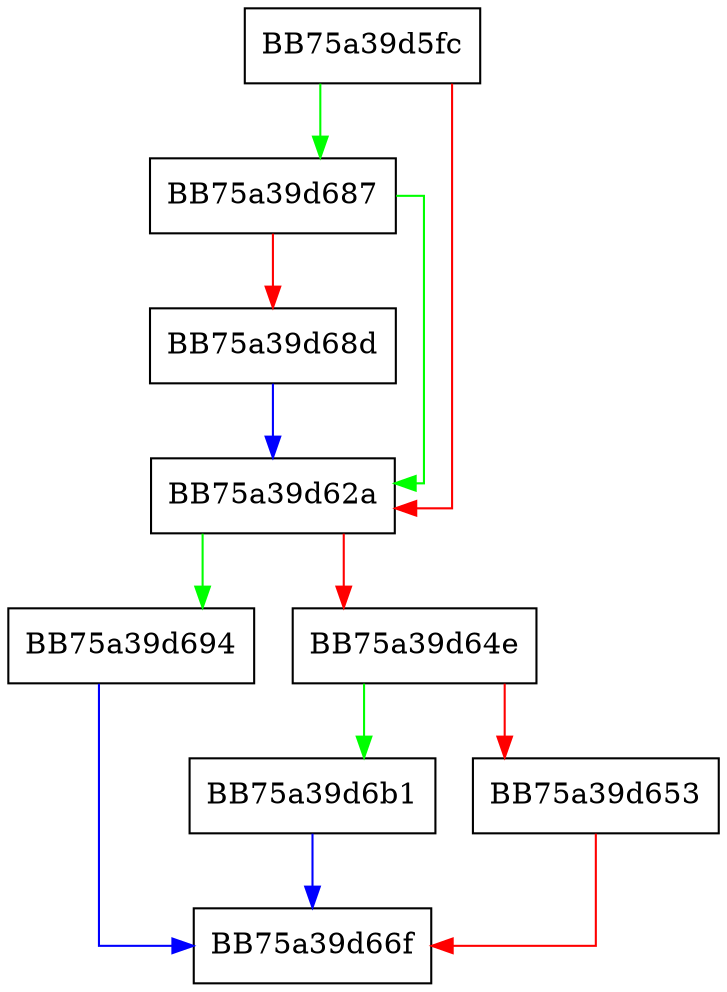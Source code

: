 digraph AddTargetAnchor {
  node [shape="box"];
  graph [splines=ortho];
  BB75a39d5fc -> BB75a39d687 [color="green"];
  BB75a39d5fc -> BB75a39d62a [color="red"];
  BB75a39d62a -> BB75a39d694 [color="green"];
  BB75a39d62a -> BB75a39d64e [color="red"];
  BB75a39d64e -> BB75a39d6b1 [color="green"];
  BB75a39d64e -> BB75a39d653 [color="red"];
  BB75a39d653 -> BB75a39d66f [color="red"];
  BB75a39d687 -> BB75a39d62a [color="green"];
  BB75a39d687 -> BB75a39d68d [color="red"];
  BB75a39d68d -> BB75a39d62a [color="blue"];
  BB75a39d694 -> BB75a39d66f [color="blue"];
  BB75a39d6b1 -> BB75a39d66f [color="blue"];
}